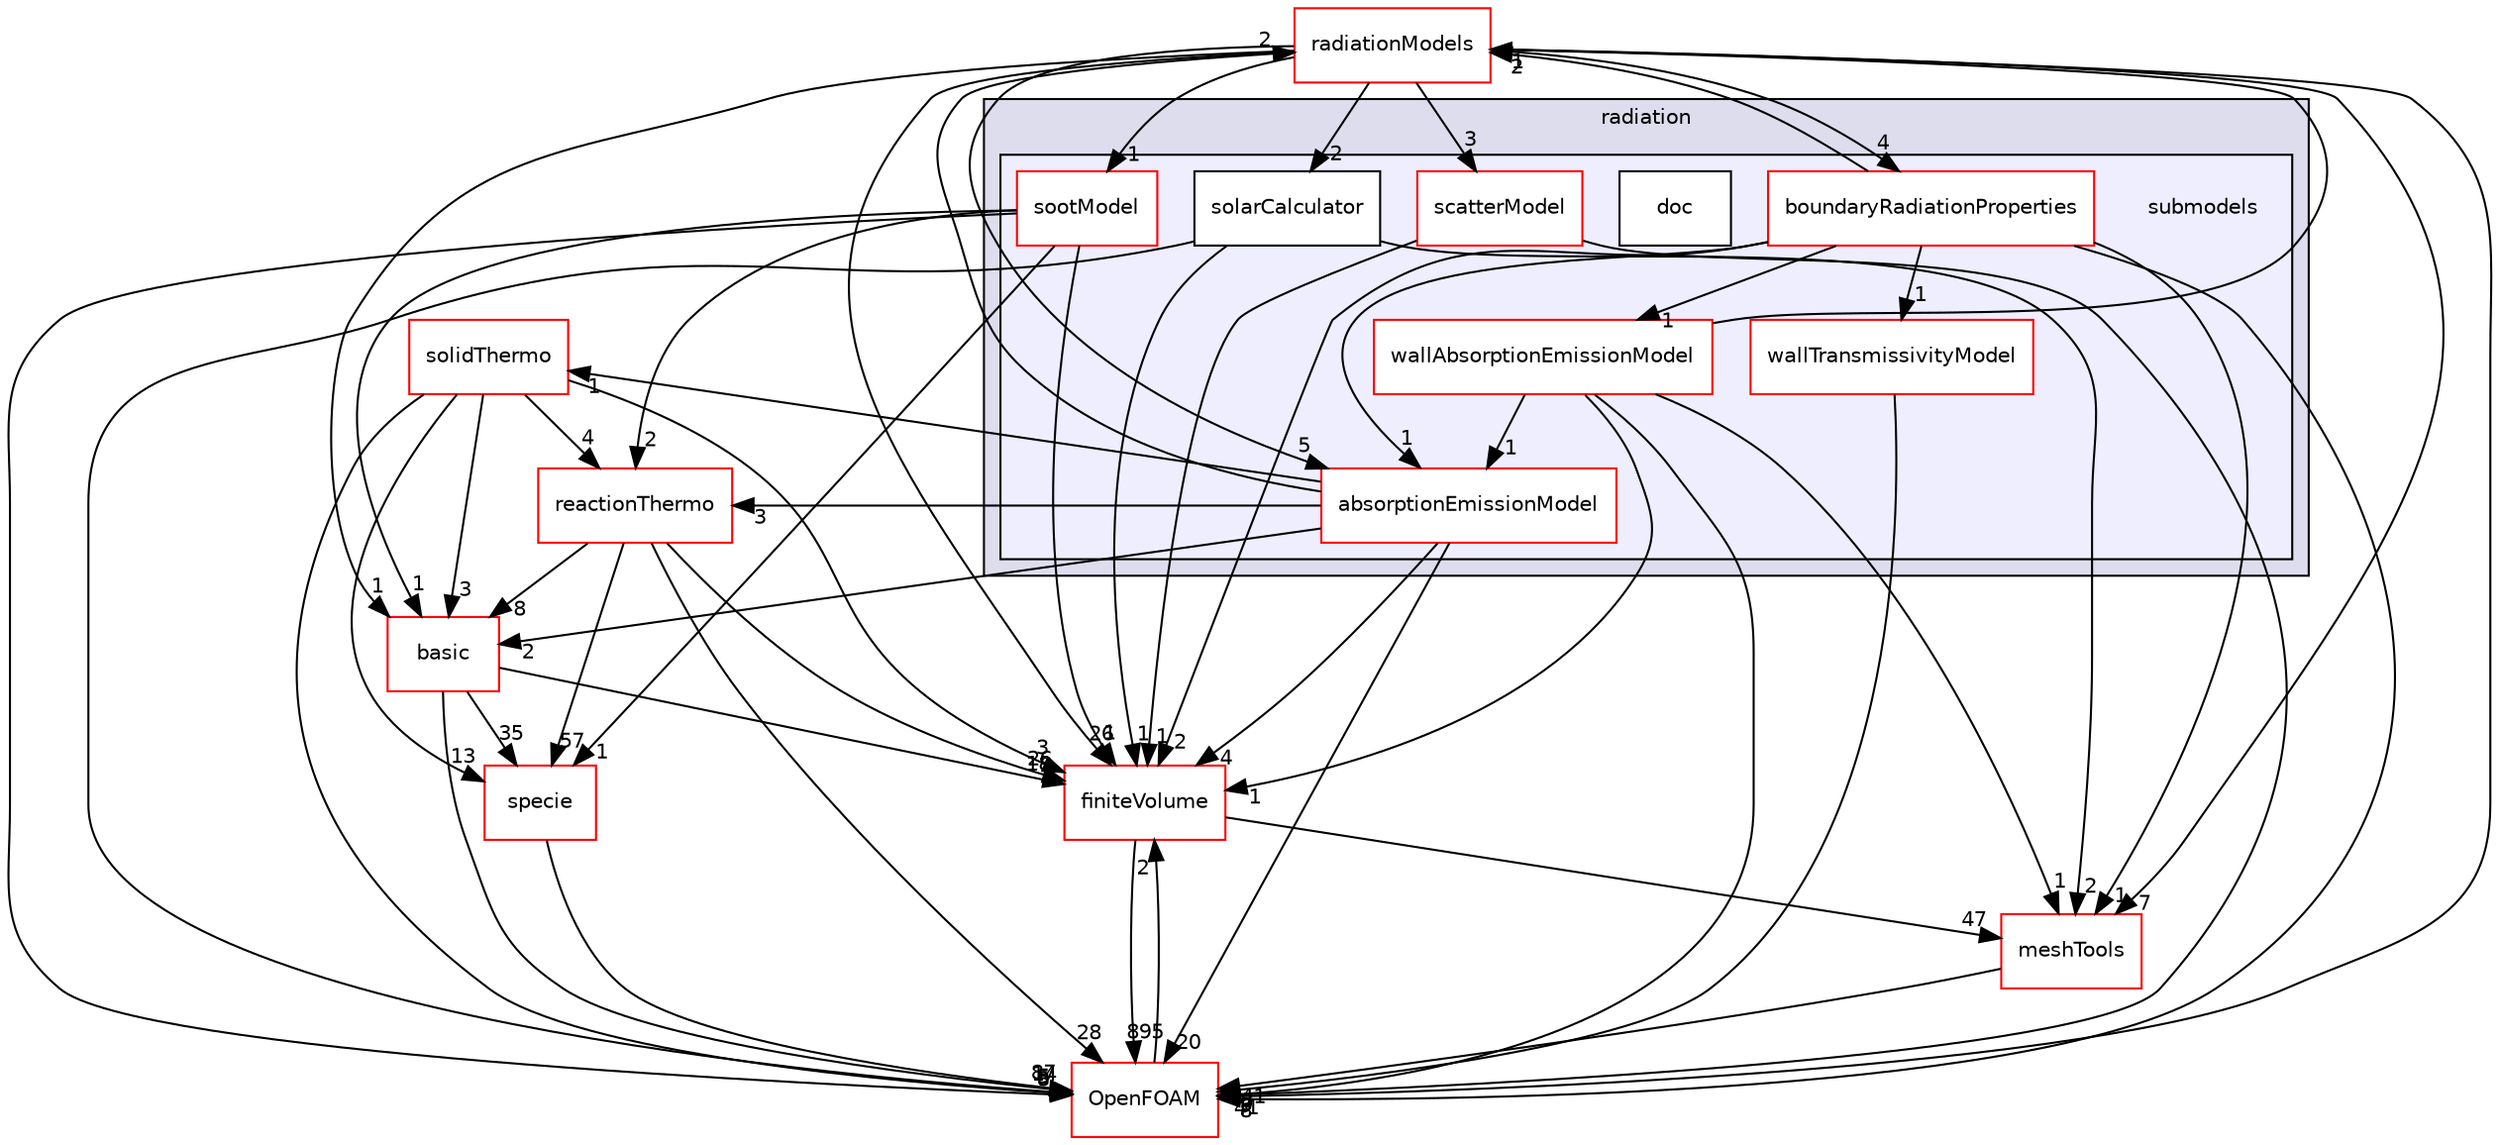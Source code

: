 digraph "src/thermophysicalModels/radiation/submodels" {
  bgcolor=transparent;
  compound=true
  node [ fontsize="10", fontname="Helvetica"];
  edge [ labelfontsize="10", labelfontname="Helvetica"];
  subgraph clusterdir_372f5e43f50c30dcf3bbe70654c3d27a {
    graph [ bgcolor="#ddddee", pencolor="black", label="radiation" fontname="Helvetica", fontsize="10", URL="dir_372f5e43f50c30dcf3bbe70654c3d27a.html"]
  subgraph clusterdir_e8719ccd60760366888bb431a21ef811 {
    graph [ bgcolor="#eeeeff", pencolor="black", label="" URL="dir_e8719ccd60760366888bb431a21ef811.html"];
    dir_e8719ccd60760366888bb431a21ef811 [shape=plaintext label="submodels"];
    dir_7a64a49595d49a3f5da22def7eeac7d7 [shape=box label="absorptionEmissionModel" color="red" fillcolor="white" style="filled" URL="dir_7a64a49595d49a3f5da22def7eeac7d7.html"];
    dir_252641a3cc3167caf31d43d0f3b64b7b [shape=box label="boundaryRadiationProperties" color="red" fillcolor="white" style="filled" URL="dir_252641a3cc3167caf31d43d0f3b64b7b.html"];
    dir_e15fb90201366a81fd9e45e9290c7bbc [shape=box label="doc" color="black" fillcolor="white" style="filled" URL="dir_e15fb90201366a81fd9e45e9290c7bbc.html"];
    dir_cb26d37727abb9dd047dc85abd79b584 [shape=box label="scatterModel" color="red" fillcolor="white" style="filled" URL="dir_cb26d37727abb9dd047dc85abd79b584.html"];
    dir_b0eb66c761deb778b5ed264ea89c86af [shape=box label="solarCalculator" color="black" fillcolor="white" style="filled" URL="dir_b0eb66c761deb778b5ed264ea89c86af.html"];
    dir_89d39245f62a7d3767728b25260224c2 [shape=box label="sootModel" color="red" fillcolor="white" style="filled" URL="dir_89d39245f62a7d3767728b25260224c2.html"];
    dir_b525c3eb42e138dc1fd17faa338b1ebc [shape=box label="wallAbsorptionEmissionModel" color="red" fillcolor="white" style="filled" URL="dir_b525c3eb42e138dc1fd17faa338b1ebc.html"];
    dir_43db98e59e79a0aa973423e13a555c3c [shape=box label="wallTransmissivityModel" color="red" fillcolor="white" style="filled" URL="dir_43db98e59e79a0aa973423e13a555c3c.html"];
  }
  }
  dir_9bd15774b555cf7259a6fa18f99fe99b [shape=box label="finiteVolume" color="red" URL="dir_9bd15774b555cf7259a6fa18f99fe99b.html"];
  dir_5c4bf53b114f4c9237cd4ef0431fc9bd [shape=box label="specie" color="red" URL="dir_5c4bf53b114f4c9237cd4ef0431fc9bd.html"];
  dir_ae30ad0bef50cf391b24c614251bb9fd [shape=box label="meshTools" color="red" URL="dir_ae30ad0bef50cf391b24c614251bb9fd.html"];
  dir_23cbc874b5ea49089939faa93b6f03ce [shape=box label="radiationModels" color="red" URL="dir_23cbc874b5ea49089939faa93b6f03ce.html"];
  dir_c5473ff19b20e6ec4dfe5c310b3778a8 [shape=box label="OpenFOAM" color="red" URL="dir_c5473ff19b20e6ec4dfe5c310b3778a8.html"];
  dir_b0a4276768a9e3782bd6f894861ddaf3 [shape=box label="solidThermo" color="red" URL="dir_b0a4276768a9e3782bd6f894861ddaf3.html"];
  dir_87c7a4a86ffb283740ec390ea55551cb [shape=box label="reactionThermo" color="red" URL="dir_87c7a4a86ffb283740ec390ea55551cb.html"];
  dir_38cb9973e0eaf6834e10b18bff965c4b [shape=box label="basic" color="red" URL="dir_38cb9973e0eaf6834e10b18bff965c4b.html"];
  dir_89d39245f62a7d3767728b25260224c2->dir_9bd15774b555cf7259a6fa18f99fe99b [headlabel="1", labeldistance=1.5 headhref="dir_003766_000814.html"];
  dir_89d39245f62a7d3767728b25260224c2->dir_5c4bf53b114f4c9237cd4ef0431fc9bd [headlabel="1", labeldistance=1.5 headhref="dir_003766_001228.html"];
  dir_89d39245f62a7d3767728b25260224c2->dir_c5473ff19b20e6ec4dfe5c310b3778a8 [headlabel="8", labeldistance=1.5 headhref="dir_003766_002151.html"];
  dir_89d39245f62a7d3767728b25260224c2->dir_87c7a4a86ffb283740ec390ea55551cb [headlabel="2", labeldistance=1.5 headhref="dir_003766_003779.html"];
  dir_89d39245f62a7d3767728b25260224c2->dir_38cb9973e0eaf6834e10b18bff965c4b [headlabel="1", labeldistance=1.5 headhref="dir_003766_003668.html"];
  dir_9bd15774b555cf7259a6fa18f99fe99b->dir_ae30ad0bef50cf391b24c614251bb9fd [headlabel="47", labeldistance=1.5 headhref="dir_000814_001949.html"];
  dir_9bd15774b555cf7259a6fa18f99fe99b->dir_c5473ff19b20e6ec4dfe5c310b3778a8 [headlabel="895", labeldistance=1.5 headhref="dir_000814_002151.html"];
  dir_5c4bf53b114f4c9237cd4ef0431fc9bd->dir_c5473ff19b20e6ec4dfe5c310b3778a8 [headlabel="87", labeldistance=1.5 headhref="dir_001228_002151.html"];
  dir_ae30ad0bef50cf391b24c614251bb9fd->dir_c5473ff19b20e6ec4dfe5c310b3778a8 [headlabel="941", labeldistance=1.5 headhref="dir_001949_002151.html"];
  dir_23cbc874b5ea49089939faa93b6f03ce->dir_89d39245f62a7d3767728b25260224c2 [headlabel="1", labeldistance=1.5 headhref="dir_003453_003766.html"];
  dir_23cbc874b5ea49089939faa93b6f03ce->dir_9bd15774b555cf7259a6fa18f99fe99b [headlabel="26", labeldistance=1.5 headhref="dir_003453_000814.html"];
  dir_23cbc874b5ea49089939faa93b6f03ce->dir_ae30ad0bef50cf391b24c614251bb9fd [headlabel="7", labeldistance=1.5 headhref="dir_003453_001949.html"];
  dir_23cbc874b5ea49089939faa93b6f03ce->dir_b0eb66c761deb778b5ed264ea89c86af [headlabel="2", labeldistance=1.5 headhref="dir_003453_003765.html"];
  dir_23cbc874b5ea49089939faa93b6f03ce->dir_7a64a49595d49a3f5da22def7eeac7d7 [headlabel="5", labeldistance=1.5 headhref="dir_003453_003745.html"];
  dir_23cbc874b5ea49089939faa93b6f03ce->dir_252641a3cc3167caf31d43d0f3b64b7b [headlabel="4", labeldistance=1.5 headhref="dir_003453_003755.html"];
  dir_23cbc874b5ea49089939faa93b6f03ce->dir_c5473ff19b20e6ec4dfe5c310b3778a8 [headlabel="41", labeldistance=1.5 headhref="dir_003453_002151.html"];
  dir_23cbc874b5ea49089939faa93b6f03ce->dir_38cb9973e0eaf6834e10b18bff965c4b [headlabel="1", labeldistance=1.5 headhref="dir_003453_003668.html"];
  dir_23cbc874b5ea49089939faa93b6f03ce->dir_cb26d37727abb9dd047dc85abd79b584 [headlabel="3", labeldistance=1.5 headhref="dir_003453_003761.html"];
  dir_b0eb66c761deb778b5ed264ea89c86af->dir_9bd15774b555cf7259a6fa18f99fe99b [headlabel="1", labeldistance=1.5 headhref="dir_003765_000814.html"];
  dir_b0eb66c761deb778b5ed264ea89c86af->dir_ae30ad0bef50cf391b24c614251bb9fd [headlabel="2", labeldistance=1.5 headhref="dir_003765_001949.html"];
  dir_b0eb66c761deb778b5ed264ea89c86af->dir_c5473ff19b20e6ec4dfe5c310b3778a8 [headlabel="5", labeldistance=1.5 headhref="dir_003765_002151.html"];
  dir_7a64a49595d49a3f5da22def7eeac7d7->dir_9bd15774b555cf7259a6fa18f99fe99b [headlabel="4", labeldistance=1.5 headhref="dir_003745_000814.html"];
  dir_7a64a49595d49a3f5da22def7eeac7d7->dir_23cbc874b5ea49089939faa93b6f03ce [headlabel="2", labeldistance=1.5 headhref="dir_003745_003453.html"];
  dir_7a64a49595d49a3f5da22def7eeac7d7->dir_c5473ff19b20e6ec4dfe5c310b3778a8 [headlabel="20", labeldistance=1.5 headhref="dir_003745_002151.html"];
  dir_7a64a49595d49a3f5da22def7eeac7d7->dir_b0a4276768a9e3782bd6f894861ddaf3 [headlabel="1", labeldistance=1.5 headhref="dir_003745_003826.html"];
  dir_7a64a49595d49a3f5da22def7eeac7d7->dir_87c7a4a86ffb283740ec390ea55551cb [headlabel="3", labeldistance=1.5 headhref="dir_003745_003779.html"];
  dir_7a64a49595d49a3f5da22def7eeac7d7->dir_38cb9973e0eaf6834e10b18bff965c4b [headlabel="2", labeldistance=1.5 headhref="dir_003745_003668.html"];
  dir_252641a3cc3167caf31d43d0f3b64b7b->dir_9bd15774b555cf7259a6fa18f99fe99b [headlabel="2", labeldistance=1.5 headhref="dir_003755_000814.html"];
  dir_252641a3cc3167caf31d43d0f3b64b7b->dir_ae30ad0bef50cf391b24c614251bb9fd [headlabel="1", labeldistance=1.5 headhref="dir_003755_001949.html"];
  dir_252641a3cc3167caf31d43d0f3b64b7b->dir_23cbc874b5ea49089939faa93b6f03ce [headlabel="2", labeldistance=1.5 headhref="dir_003755_003453.html"];
  dir_252641a3cc3167caf31d43d0f3b64b7b->dir_7a64a49595d49a3f5da22def7eeac7d7 [headlabel="1", labeldistance=1.5 headhref="dir_003755_003745.html"];
  dir_252641a3cc3167caf31d43d0f3b64b7b->dir_c5473ff19b20e6ec4dfe5c310b3778a8 [headlabel="8", labeldistance=1.5 headhref="dir_003755_002151.html"];
  dir_252641a3cc3167caf31d43d0f3b64b7b->dir_b525c3eb42e138dc1fd17faa338b1ebc [headlabel="1", labeldistance=1.5 headhref="dir_003755_003770.html"];
  dir_252641a3cc3167caf31d43d0f3b64b7b->dir_43db98e59e79a0aa973423e13a555c3c [headlabel="1", labeldistance=1.5 headhref="dir_003755_003775.html"];
  dir_c5473ff19b20e6ec4dfe5c310b3778a8->dir_9bd15774b555cf7259a6fa18f99fe99b [headlabel="2", labeldistance=1.5 headhref="dir_002151_000814.html"];
  dir_b0a4276768a9e3782bd6f894861ddaf3->dir_9bd15774b555cf7259a6fa18f99fe99b [headlabel="3", labeldistance=1.5 headhref="dir_003826_000814.html"];
  dir_b0a4276768a9e3782bd6f894861ddaf3->dir_5c4bf53b114f4c9237cd4ef0431fc9bd [headlabel="13", labeldistance=1.5 headhref="dir_003826_001228.html"];
  dir_b0a4276768a9e3782bd6f894861ddaf3->dir_c5473ff19b20e6ec4dfe5c310b3778a8 [headlabel="5", labeldistance=1.5 headhref="dir_003826_002151.html"];
  dir_b0a4276768a9e3782bd6f894861ddaf3->dir_87c7a4a86ffb283740ec390ea55551cb [headlabel="4", labeldistance=1.5 headhref="dir_003826_003779.html"];
  dir_b0a4276768a9e3782bd6f894861ddaf3->dir_38cb9973e0eaf6834e10b18bff965c4b [headlabel="3", labeldistance=1.5 headhref="dir_003826_003668.html"];
  dir_87c7a4a86ffb283740ec390ea55551cb->dir_9bd15774b555cf7259a6fa18f99fe99b [headlabel="26", labeldistance=1.5 headhref="dir_003779_000814.html"];
  dir_87c7a4a86ffb283740ec390ea55551cb->dir_5c4bf53b114f4c9237cd4ef0431fc9bd [headlabel="57", labeldistance=1.5 headhref="dir_003779_001228.html"];
  dir_87c7a4a86ffb283740ec390ea55551cb->dir_c5473ff19b20e6ec4dfe5c310b3778a8 [headlabel="28", labeldistance=1.5 headhref="dir_003779_002151.html"];
  dir_87c7a4a86ffb283740ec390ea55551cb->dir_38cb9973e0eaf6834e10b18bff965c4b [headlabel="8", labeldistance=1.5 headhref="dir_003779_003668.html"];
  dir_38cb9973e0eaf6834e10b18bff965c4b->dir_9bd15774b555cf7259a6fa18f99fe99b [headlabel="18", labeldistance=1.5 headhref="dir_003668_000814.html"];
  dir_38cb9973e0eaf6834e10b18bff965c4b->dir_5c4bf53b114f4c9237cd4ef0431fc9bd [headlabel="35", labeldistance=1.5 headhref="dir_003668_001228.html"];
  dir_38cb9973e0eaf6834e10b18bff965c4b->dir_c5473ff19b20e6ec4dfe5c310b3778a8 [headlabel="14", labeldistance=1.5 headhref="dir_003668_002151.html"];
  dir_cb26d37727abb9dd047dc85abd79b584->dir_9bd15774b555cf7259a6fa18f99fe99b [headlabel="1", labeldistance=1.5 headhref="dir_003761_000814.html"];
  dir_cb26d37727abb9dd047dc85abd79b584->dir_c5473ff19b20e6ec4dfe5c310b3778a8 [headlabel="7", labeldistance=1.5 headhref="dir_003761_002151.html"];
  dir_43db98e59e79a0aa973423e13a555c3c->dir_c5473ff19b20e6ec4dfe5c310b3778a8 [headlabel="8", labeldistance=1.5 headhref="dir_003775_002151.html"];
  dir_b525c3eb42e138dc1fd17faa338b1ebc->dir_9bd15774b555cf7259a6fa18f99fe99b [headlabel="1", labeldistance=1.5 headhref="dir_003770_000814.html"];
  dir_b525c3eb42e138dc1fd17faa338b1ebc->dir_ae30ad0bef50cf391b24c614251bb9fd [headlabel="1", labeldistance=1.5 headhref="dir_003770_001949.html"];
  dir_b525c3eb42e138dc1fd17faa338b1ebc->dir_23cbc874b5ea49089939faa93b6f03ce [headlabel="1", labeldistance=1.5 headhref="dir_003770_003453.html"];
  dir_b525c3eb42e138dc1fd17faa338b1ebc->dir_7a64a49595d49a3f5da22def7eeac7d7 [headlabel="1", labeldistance=1.5 headhref="dir_003770_003745.html"];
  dir_b525c3eb42e138dc1fd17faa338b1ebc->dir_c5473ff19b20e6ec4dfe5c310b3778a8 [headlabel="9", labeldistance=1.5 headhref="dir_003770_002151.html"];
}

